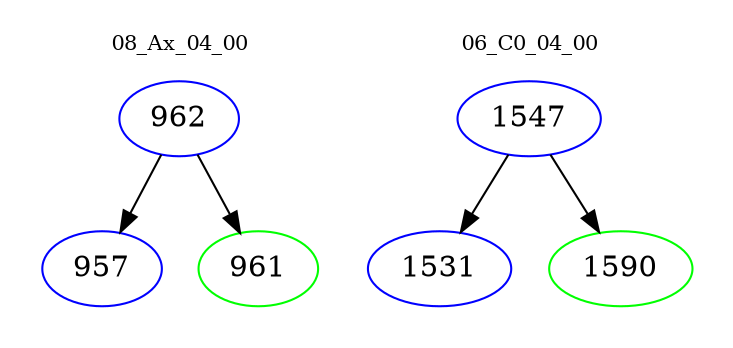 digraph{
subgraph cluster_0 {
color = white
label = "08_Ax_04_00";
fontsize=10;
T0_962 [label="962", color="blue"]
T0_962 -> T0_957 [color="black"]
T0_957 [label="957", color="blue"]
T0_962 -> T0_961 [color="black"]
T0_961 [label="961", color="green"]
}
subgraph cluster_1 {
color = white
label = "06_C0_04_00";
fontsize=10;
T1_1547 [label="1547", color="blue"]
T1_1547 -> T1_1531 [color="black"]
T1_1531 [label="1531", color="blue"]
T1_1547 -> T1_1590 [color="black"]
T1_1590 [label="1590", color="green"]
}
}
